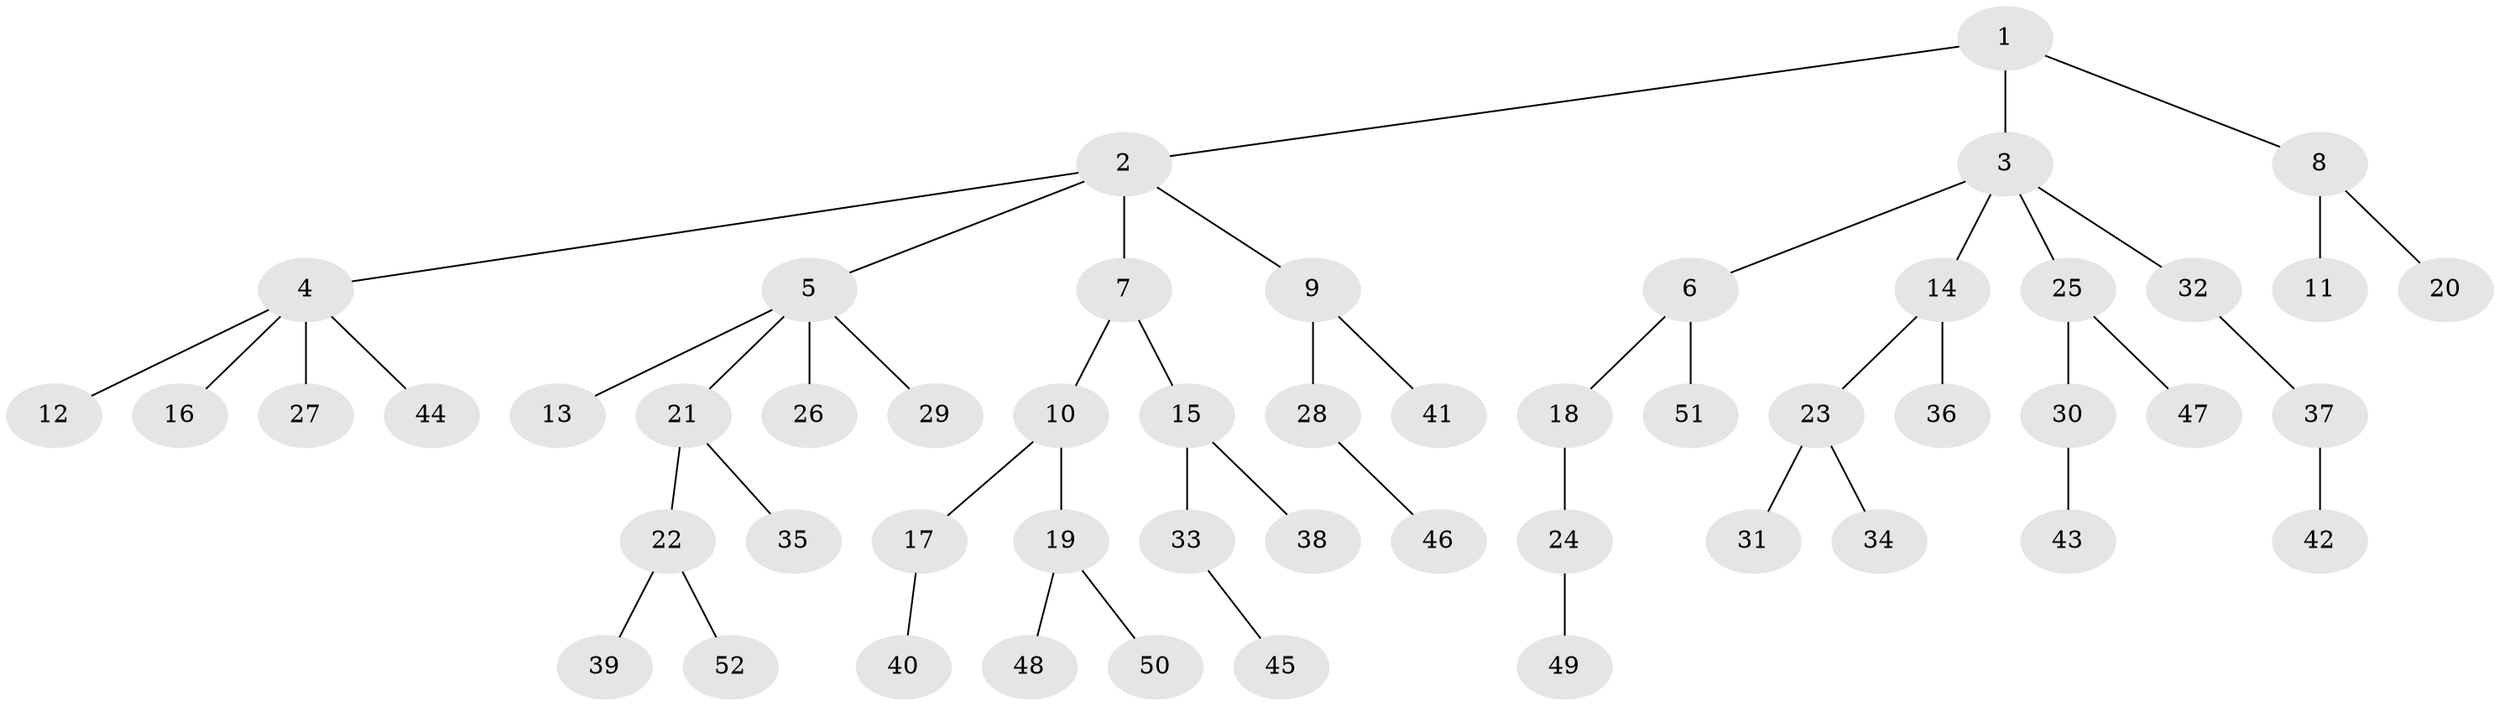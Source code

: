 // coarse degree distribution, {4: 0.08333333333333333, 6: 0.05555555555555555, 3: 0.1111111111111111, 2: 0.19444444444444445, 1: 0.5555555555555556}
// Generated by graph-tools (version 1.1) at 2025/52/02/27/25 19:52:12]
// undirected, 52 vertices, 51 edges
graph export_dot {
graph [start="1"]
  node [color=gray90,style=filled];
  1;
  2;
  3;
  4;
  5;
  6;
  7;
  8;
  9;
  10;
  11;
  12;
  13;
  14;
  15;
  16;
  17;
  18;
  19;
  20;
  21;
  22;
  23;
  24;
  25;
  26;
  27;
  28;
  29;
  30;
  31;
  32;
  33;
  34;
  35;
  36;
  37;
  38;
  39;
  40;
  41;
  42;
  43;
  44;
  45;
  46;
  47;
  48;
  49;
  50;
  51;
  52;
  1 -- 2;
  1 -- 3;
  1 -- 8;
  2 -- 4;
  2 -- 5;
  2 -- 7;
  2 -- 9;
  3 -- 6;
  3 -- 14;
  3 -- 25;
  3 -- 32;
  4 -- 12;
  4 -- 16;
  4 -- 27;
  4 -- 44;
  5 -- 13;
  5 -- 21;
  5 -- 26;
  5 -- 29;
  6 -- 18;
  6 -- 51;
  7 -- 10;
  7 -- 15;
  8 -- 11;
  8 -- 20;
  9 -- 28;
  9 -- 41;
  10 -- 17;
  10 -- 19;
  14 -- 23;
  14 -- 36;
  15 -- 33;
  15 -- 38;
  17 -- 40;
  18 -- 24;
  19 -- 48;
  19 -- 50;
  21 -- 22;
  21 -- 35;
  22 -- 39;
  22 -- 52;
  23 -- 31;
  23 -- 34;
  24 -- 49;
  25 -- 30;
  25 -- 47;
  28 -- 46;
  30 -- 43;
  32 -- 37;
  33 -- 45;
  37 -- 42;
}
